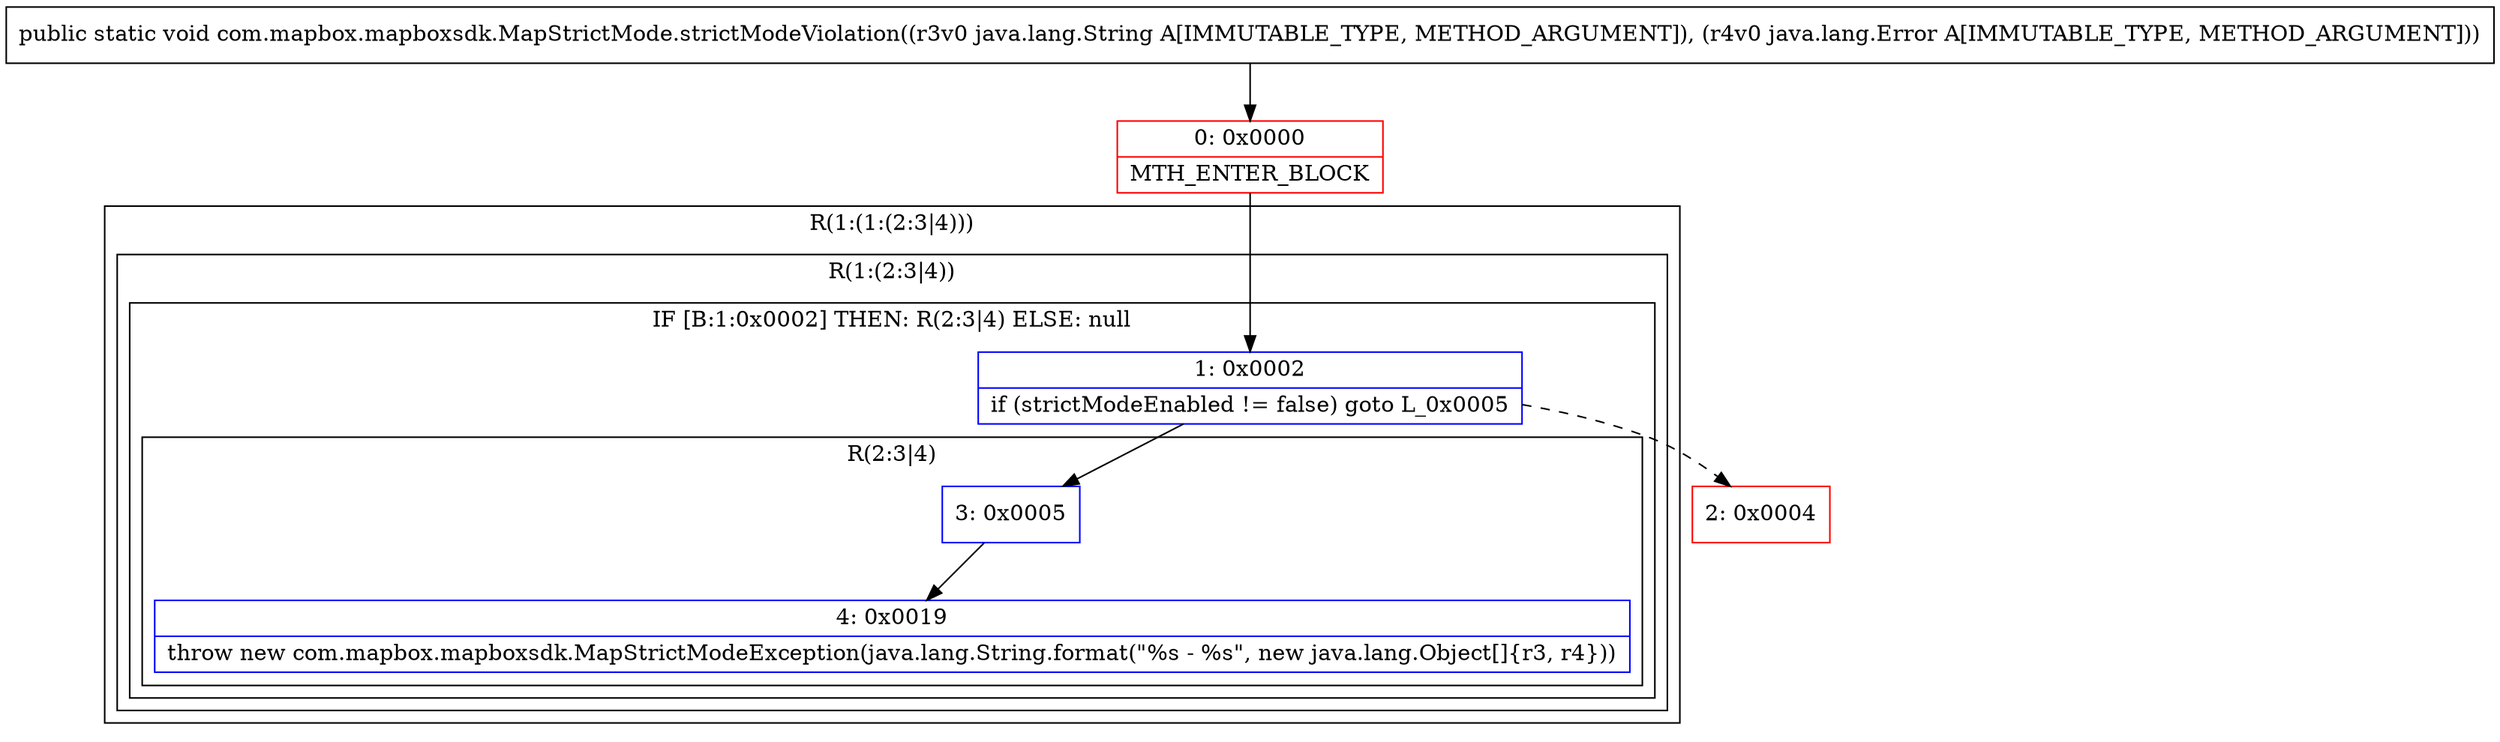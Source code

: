 digraph "CFG forcom.mapbox.mapboxsdk.MapStrictMode.strictModeViolation(Ljava\/lang\/String;Ljava\/lang\/Error;)V" {
subgraph cluster_Region_311001331 {
label = "R(1:(1:(2:3|4)))";
node [shape=record,color=blue];
subgraph cluster_Region_296886489 {
label = "R(1:(2:3|4))";
node [shape=record,color=blue];
subgraph cluster_IfRegion_58491666 {
label = "IF [B:1:0x0002] THEN: R(2:3|4) ELSE: null";
node [shape=record,color=blue];
Node_1 [shape=record,label="{1\:\ 0x0002|if (strictModeEnabled != false) goto L_0x0005\l}"];
subgraph cluster_Region_2087956798 {
label = "R(2:3|4)";
node [shape=record,color=blue];
Node_3 [shape=record,label="{3\:\ 0x0005}"];
Node_4 [shape=record,label="{4\:\ 0x0019|throw new com.mapbox.mapboxsdk.MapStrictModeException(java.lang.String.format(\"%s \- %s\", new java.lang.Object[]\{r3, r4\}))\l}"];
}
}
}
}
Node_0 [shape=record,color=red,label="{0\:\ 0x0000|MTH_ENTER_BLOCK\l}"];
Node_2 [shape=record,color=red,label="{2\:\ 0x0004}"];
MethodNode[shape=record,label="{public static void com.mapbox.mapboxsdk.MapStrictMode.strictModeViolation((r3v0 java.lang.String A[IMMUTABLE_TYPE, METHOD_ARGUMENT]), (r4v0 java.lang.Error A[IMMUTABLE_TYPE, METHOD_ARGUMENT])) }"];
MethodNode -> Node_0;
Node_1 -> Node_2[style=dashed];
Node_1 -> Node_3;
Node_3 -> Node_4;
Node_0 -> Node_1;
}

